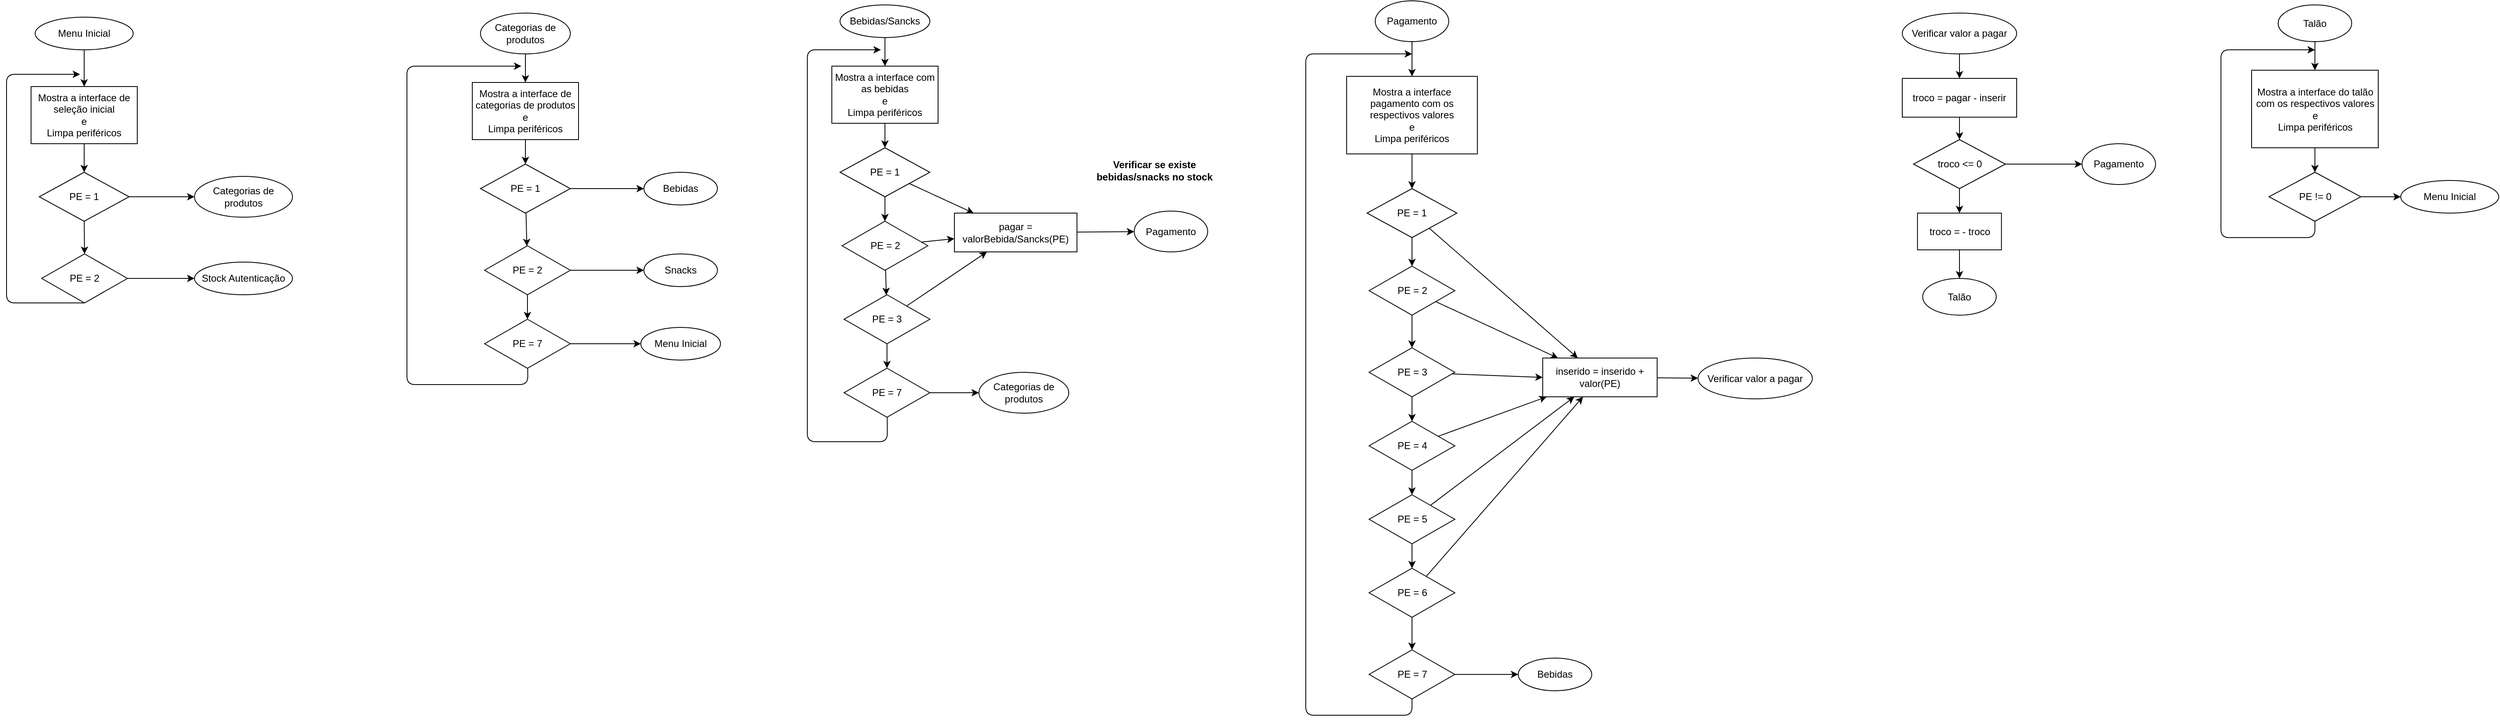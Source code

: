 <mxfile>
    <diagram id="6peCIrrQCN15-fhur6mo" name="Page-1">
        <mxGraphModel dx="549" dy="419" grid="1" gridSize="10" guides="1" tooltips="1" connect="1" arrows="1" fold="1" page="1" pageScale="1" pageWidth="850" pageHeight="1100" math="0" shadow="0">
            <root>
                <mxCell id="0"/>
                <mxCell id="1" parent="0"/>
                <mxCell id="12" style="edgeStyle=none;html=1;" edge="1" parent="1" source="5" target="6">
                    <mxGeometry relative="1" as="geometry"/>
                </mxCell>
                <mxCell id="5" value="Menu Inicial" style="ellipse;whiteSpace=wrap;html=1;" vertex="1" parent="1">
                    <mxGeometry x="365" y="20" width="120" height="40" as="geometry"/>
                </mxCell>
                <mxCell id="11" style="edgeStyle=none;html=1;" edge="1" parent="1" source="6" target="8">
                    <mxGeometry relative="1" as="geometry"/>
                </mxCell>
                <mxCell id="6" value="Mostra a interface de seleção inicial&lt;br&gt;e&lt;br&gt;Limpa periféricos" style="rounded=0;whiteSpace=wrap;html=1;" vertex="1" parent="1">
                    <mxGeometry x="360" y="105" width="130" height="70" as="geometry"/>
                </mxCell>
                <mxCell id="15" style="edgeStyle=none;html=1;entryX=0;entryY=0.5;entryDx=0;entryDy=0;" edge="1" parent="1" source="8" target="16">
                    <mxGeometry relative="1" as="geometry">
                        <mxPoint x="570" y="240" as="targetPoint"/>
                    </mxGeometry>
                </mxCell>
                <mxCell id="8" value="PE = 1" style="rhombus;whiteSpace=wrap;html=1;" vertex="1" parent="1">
                    <mxGeometry x="370" y="210" width="110" height="60" as="geometry"/>
                </mxCell>
                <mxCell id="14" style="edgeStyle=none;html=1;" edge="1" parent="1" source="9" target="17">
                    <mxGeometry relative="1" as="geometry">
                        <mxPoint x="560" y="340" as="targetPoint"/>
                    </mxGeometry>
                </mxCell>
                <mxCell id="9" value="PE = 2" style="rhombus;whiteSpace=wrap;html=1;" vertex="1" parent="1">
                    <mxGeometry x="373" y="310" width="105" height="60" as="geometry"/>
                </mxCell>
                <mxCell id="10" value="" style="endArrow=classic;html=1;entryX=0.5;entryY=0;entryDx=0;entryDy=0;exitX=0.5;exitY=1;exitDx=0;exitDy=0;" edge="1" parent="1" source="8" target="9">
                    <mxGeometry width="50" height="50" relative="1" as="geometry">
                        <mxPoint x="360" y="330" as="sourcePoint"/>
                        <mxPoint x="410" y="280" as="targetPoint"/>
                    </mxGeometry>
                </mxCell>
                <mxCell id="13" value="" style="endArrow=classic;html=1;exitX=0.5;exitY=1;exitDx=0;exitDy=0;" edge="1" parent="1" source="9">
                    <mxGeometry width="50" height="50" relative="1" as="geometry">
                        <mxPoint x="270" y="330" as="sourcePoint"/>
                        <mxPoint x="420" y="90" as="targetPoint"/>
                        <Array as="points">
                            <mxPoint x="330" y="370"/>
                            <mxPoint x="330" y="90"/>
                        </Array>
                    </mxGeometry>
                </mxCell>
                <mxCell id="16" value="Categorias de produtos" style="ellipse;whiteSpace=wrap;html=1;" vertex="1" parent="1">
                    <mxGeometry x="560" y="215" width="120" height="50" as="geometry"/>
                </mxCell>
                <mxCell id="17" value="Stock Autenticação" style="ellipse;whiteSpace=wrap;html=1;" vertex="1" parent="1">
                    <mxGeometry x="560" y="320" width="120" height="40" as="geometry"/>
                </mxCell>
                <mxCell id="23" style="edgeStyle=none;html=1;" edge="1" parent="1" source="18" target="19">
                    <mxGeometry relative="1" as="geometry"/>
                </mxCell>
                <mxCell id="18" value="Categorias de produtos" style="ellipse;whiteSpace=wrap;html=1;" vertex="1" parent="1">
                    <mxGeometry x="910" y="15" width="110" height="50" as="geometry"/>
                </mxCell>
                <mxCell id="24" style="edgeStyle=none;html=1;" edge="1" parent="1" source="19" target="20">
                    <mxGeometry relative="1" as="geometry"/>
                </mxCell>
                <mxCell id="19" value="Mostra a interface de categorias de produtos&lt;br&gt;e&lt;br&gt;Limpa periféricos" style="rounded=0;whiteSpace=wrap;html=1;" vertex="1" parent="1">
                    <mxGeometry x="900" y="100" width="130" height="70" as="geometry"/>
                </mxCell>
                <mxCell id="25" style="edgeStyle=none;html=1;" edge="1" parent="1" source="20" target="21">
                    <mxGeometry relative="1" as="geometry"/>
                </mxCell>
                <mxCell id="31" style="edgeStyle=none;html=1;" edge="1" parent="1" source="20" target="27">
                    <mxGeometry relative="1" as="geometry"/>
                </mxCell>
                <mxCell id="20" value="PE = 1" style="rhombus;whiteSpace=wrap;html=1;" vertex="1" parent="1">
                    <mxGeometry x="910" y="200" width="110" height="60" as="geometry"/>
                </mxCell>
                <mxCell id="26" style="edgeStyle=none;html=1;" edge="1" parent="1" source="21" target="22">
                    <mxGeometry relative="1" as="geometry"/>
                </mxCell>
                <mxCell id="32" style="edgeStyle=none;html=1;" edge="1" parent="1" source="21" target="28">
                    <mxGeometry relative="1" as="geometry"/>
                </mxCell>
                <mxCell id="21" value="PE = 2" style="rhombus;whiteSpace=wrap;html=1;" vertex="1" parent="1">
                    <mxGeometry x="915" y="300" width="105" height="60" as="geometry"/>
                </mxCell>
                <mxCell id="33" style="edgeStyle=none;html=1;entryX=0;entryY=0.5;entryDx=0;entryDy=0;" edge="1" parent="1" source="22" target="30">
                    <mxGeometry relative="1" as="geometry"/>
                </mxCell>
                <mxCell id="34" style="edgeStyle=none;html=1;" edge="1" parent="1" source="22">
                    <mxGeometry relative="1" as="geometry">
                        <mxPoint x="960" y="80" as="targetPoint"/>
                        <Array as="points">
                            <mxPoint x="968" y="470"/>
                            <mxPoint x="820" y="470"/>
                            <mxPoint x="820" y="80"/>
                        </Array>
                    </mxGeometry>
                </mxCell>
                <mxCell id="22" value="PE = 7" style="rhombus;whiteSpace=wrap;html=1;" vertex="1" parent="1">
                    <mxGeometry x="915" y="390" width="105" height="60" as="geometry"/>
                </mxCell>
                <mxCell id="27" value="Bebidas" style="ellipse;whiteSpace=wrap;html=1;" vertex="1" parent="1">
                    <mxGeometry x="1110" y="210" width="90" height="40" as="geometry"/>
                </mxCell>
                <mxCell id="28" value="Snacks" style="ellipse;whiteSpace=wrap;html=1;" vertex="1" parent="1">
                    <mxGeometry x="1110" y="310" width="90" height="40" as="geometry"/>
                </mxCell>
                <mxCell id="30" value="Menu Inicial" style="ellipse;whiteSpace=wrap;html=1;" vertex="1" parent="1">
                    <mxGeometry x="1106.25" y="400" width="97.5" height="40" as="geometry"/>
                </mxCell>
                <mxCell id="47" style="edgeStyle=none;html=1;" edge="1" parent="1" source="35" target="36">
                    <mxGeometry relative="1" as="geometry"/>
                </mxCell>
                <mxCell id="35" value="Bebidas/Sancks" style="ellipse;whiteSpace=wrap;html=1;" vertex="1" parent="1">
                    <mxGeometry x="1350" y="5" width="110" height="40" as="geometry"/>
                </mxCell>
                <mxCell id="42" style="edgeStyle=none;html=1;" edge="1" parent="1" source="36" target="37">
                    <mxGeometry relative="1" as="geometry"/>
                </mxCell>
                <mxCell id="36" value="Mostra a interface com as bebidas&lt;br&gt;e&lt;br&gt;Limpa periféricos" style="rounded=0;whiteSpace=wrap;html=1;" vertex="1" parent="1">
                    <mxGeometry x="1340" y="80" width="130" height="70" as="geometry"/>
                </mxCell>
                <mxCell id="43" style="edgeStyle=none;html=1;" edge="1" parent="1" source="37" target="38">
                    <mxGeometry relative="1" as="geometry"/>
                </mxCell>
                <mxCell id="100" style="edgeStyle=none;html=1;" edge="1" parent="1" source="37" target="99">
                    <mxGeometry relative="1" as="geometry"/>
                </mxCell>
                <mxCell id="37" value="PE = 1" style="rhombus;whiteSpace=wrap;html=1;" vertex="1" parent="1">
                    <mxGeometry x="1350" y="180" width="110" height="60" as="geometry"/>
                </mxCell>
                <mxCell id="44" style="edgeStyle=none;html=1;" edge="1" parent="1" source="38" target="39">
                    <mxGeometry relative="1" as="geometry"/>
                </mxCell>
                <mxCell id="101" style="edgeStyle=none;html=1;" edge="1" parent="1" source="38" target="99">
                    <mxGeometry relative="1" as="geometry"/>
                </mxCell>
                <mxCell id="38" value="PE = 2" style="rhombus;whiteSpace=wrap;html=1;" vertex="1" parent="1">
                    <mxGeometry x="1352.5" y="270" width="105" height="60" as="geometry"/>
                </mxCell>
                <mxCell id="45" style="edgeStyle=none;html=1;" edge="1" parent="1" source="39" target="41">
                    <mxGeometry relative="1" as="geometry"/>
                </mxCell>
                <mxCell id="102" style="edgeStyle=none;html=1;" edge="1" parent="1" source="39" target="99">
                    <mxGeometry relative="1" as="geometry"/>
                </mxCell>
                <mxCell id="39" value="PE = 3" style="rhombus;whiteSpace=wrap;html=1;" vertex="1" parent="1">
                    <mxGeometry x="1355" y="360" width="105" height="60" as="geometry"/>
                </mxCell>
                <mxCell id="46" style="edgeStyle=none;html=1;" edge="1" parent="1" source="41">
                    <mxGeometry relative="1" as="geometry">
                        <mxPoint x="1400" y="60" as="targetPoint"/>
                        <Array as="points">
                            <mxPoint x="1408" y="540"/>
                            <mxPoint x="1310" y="540"/>
                            <mxPoint x="1310" y="60"/>
                        </Array>
                    </mxGeometry>
                </mxCell>
                <mxCell id="49" style="edgeStyle=none;html=1;entryX=0;entryY=0.5;entryDx=0;entryDy=0;" edge="1" parent="1" source="41" target="48">
                    <mxGeometry relative="1" as="geometry"/>
                </mxCell>
                <mxCell id="41" value="PE = 7" style="rhombus;whiteSpace=wrap;html=1;" vertex="1" parent="1">
                    <mxGeometry x="1355" y="450" width="105" height="60" as="geometry"/>
                </mxCell>
                <mxCell id="48" value="Categorias de produtos" style="ellipse;whiteSpace=wrap;html=1;" vertex="1" parent="1">
                    <mxGeometry x="1520" y="455" width="110" height="50" as="geometry"/>
                </mxCell>
                <mxCell id="65" style="edgeStyle=none;html=1;" edge="1" parent="1" source="56" target="57">
                    <mxGeometry relative="1" as="geometry"/>
                </mxCell>
                <mxCell id="56" value="Pagamento" style="ellipse;whiteSpace=wrap;html=1;" vertex="1" parent="1">
                    <mxGeometry x="2005" width="90" height="50" as="geometry"/>
                </mxCell>
                <mxCell id="66" style="edgeStyle=none;html=1;entryX=0.5;entryY=0;entryDx=0;entryDy=0;" edge="1" parent="1" source="57" target="58">
                    <mxGeometry relative="1" as="geometry"/>
                </mxCell>
                <mxCell id="57" value="Mostra a interface pagamento com os respectivos valores&lt;br&gt;e&lt;br&gt;Limpa periféricos" style="rounded=0;whiteSpace=wrap;html=1;" vertex="1" parent="1">
                    <mxGeometry x="1970" y="92.5" width="160" height="95" as="geometry"/>
                </mxCell>
                <mxCell id="67" style="edgeStyle=none;html=1;" edge="1" parent="1" source="58" target="59">
                    <mxGeometry relative="1" as="geometry"/>
                </mxCell>
                <mxCell id="92" style="edgeStyle=none;html=1;" edge="1" parent="1" source="58" target="90">
                    <mxGeometry relative="1" as="geometry"/>
                </mxCell>
                <mxCell id="58" value="PE = 1" style="rhombus;whiteSpace=wrap;html=1;" vertex="1" parent="1">
                    <mxGeometry x="1995" y="230" width="110" height="60" as="geometry"/>
                </mxCell>
                <mxCell id="68" style="edgeStyle=none;html=1;" edge="1" parent="1" source="59" target="60">
                    <mxGeometry relative="1" as="geometry"/>
                </mxCell>
                <mxCell id="93" style="edgeStyle=none;html=1;" edge="1" parent="1" source="59" target="90">
                    <mxGeometry relative="1" as="geometry"/>
                </mxCell>
                <mxCell id="59" value="PE = 2" style="rhombus;whiteSpace=wrap;html=1;" vertex="1" parent="1">
                    <mxGeometry x="1997.5" y="325" width="105" height="60" as="geometry"/>
                </mxCell>
                <mxCell id="69" style="edgeStyle=none;html=1;" edge="1" parent="1" source="60" target="61">
                    <mxGeometry relative="1" as="geometry"/>
                </mxCell>
                <mxCell id="94" style="edgeStyle=none;html=1;entryX=0;entryY=0.5;entryDx=0;entryDy=0;" edge="1" parent="1" source="60" target="90">
                    <mxGeometry relative="1" as="geometry"/>
                </mxCell>
                <mxCell id="60" value="PE = 3" style="rhombus;whiteSpace=wrap;html=1;" vertex="1" parent="1">
                    <mxGeometry x="1997.5" y="425" width="105" height="60" as="geometry"/>
                </mxCell>
                <mxCell id="70" style="edgeStyle=none;html=1;" edge="1" parent="1" source="61" target="62">
                    <mxGeometry relative="1" as="geometry"/>
                </mxCell>
                <mxCell id="95" style="edgeStyle=none;html=1;" edge="1" parent="1" source="61" target="90">
                    <mxGeometry relative="1" as="geometry"/>
                </mxCell>
                <mxCell id="61" value="PE = 4" style="rhombus;whiteSpace=wrap;html=1;" vertex="1" parent="1">
                    <mxGeometry x="1997.5" y="515" width="105" height="60" as="geometry"/>
                </mxCell>
                <mxCell id="71" style="edgeStyle=none;html=1;" edge="1" parent="1" source="62" target="63">
                    <mxGeometry relative="1" as="geometry"/>
                </mxCell>
                <mxCell id="96" style="edgeStyle=none;html=1;" edge="1" parent="1" source="62" target="90">
                    <mxGeometry relative="1" as="geometry"/>
                </mxCell>
                <mxCell id="62" value="PE = 5" style="rhombus;whiteSpace=wrap;html=1;" vertex="1" parent="1">
                    <mxGeometry x="1997.5" y="605" width="105" height="60" as="geometry"/>
                </mxCell>
                <mxCell id="72" style="edgeStyle=none;html=1;entryX=0.5;entryY=0;entryDx=0;entryDy=0;" edge="1" parent="1" source="63" target="64">
                    <mxGeometry relative="1" as="geometry"/>
                </mxCell>
                <mxCell id="97" style="edgeStyle=none;html=1;" edge="1" parent="1" source="63" target="90">
                    <mxGeometry relative="1" as="geometry"/>
                </mxCell>
                <mxCell id="63" value="PE = 6" style="rhombus;whiteSpace=wrap;html=1;" vertex="1" parent="1">
                    <mxGeometry x="1997.5" y="695" width="105" height="60" as="geometry"/>
                </mxCell>
                <mxCell id="82" style="edgeStyle=none;html=1;entryX=0;entryY=0.5;entryDx=0;entryDy=0;" edge="1" parent="1" source="64" target="81">
                    <mxGeometry relative="1" as="geometry"/>
                </mxCell>
                <mxCell id="83" style="edgeStyle=none;html=1;" edge="1" parent="1" source="64">
                    <mxGeometry relative="1" as="geometry">
                        <mxPoint x="2050" y="65" as="targetPoint"/>
                        <Array as="points">
                            <mxPoint x="2050" y="875"/>
                            <mxPoint x="1920" y="875"/>
                            <mxPoint x="1920" y="65"/>
                        </Array>
                    </mxGeometry>
                </mxCell>
                <mxCell id="64" value="PE = 7" style="rhombus;whiteSpace=wrap;html=1;" vertex="1" parent="1">
                    <mxGeometry x="1997.5" y="795" width="105" height="60" as="geometry"/>
                </mxCell>
                <mxCell id="75" value="Verificar valor a pagar" style="ellipse;whiteSpace=wrap;html=1;" vertex="1" parent="1">
                    <mxGeometry x="2400" y="437.5" width="140" height="50" as="geometry"/>
                </mxCell>
                <mxCell id="81" value="Bebidas" style="ellipse;whiteSpace=wrap;html=1;" vertex="1" parent="1">
                    <mxGeometry x="2180" y="805" width="90" height="40" as="geometry"/>
                </mxCell>
                <mxCell id="91" style="edgeStyle=none;html=1;" edge="1" parent="1" source="90" target="75">
                    <mxGeometry relative="1" as="geometry"/>
                </mxCell>
                <mxCell id="90" value="inserido = inserido + valor(PE)" style="rounded=0;whiteSpace=wrap;html=1;" vertex="1" parent="1">
                    <mxGeometry x="2210" y="437.5" width="140" height="47.5" as="geometry"/>
                </mxCell>
                <mxCell id="111" style="edgeStyle=none;html=1;" edge="1" parent="1" source="98" target="109">
                    <mxGeometry relative="1" as="geometry"/>
                </mxCell>
                <mxCell id="98" value="Verificar valor a pagar" style="ellipse;whiteSpace=wrap;html=1;" vertex="1" parent="1">
                    <mxGeometry x="2650" y="15" width="140" height="50" as="geometry"/>
                </mxCell>
                <mxCell id="104" style="edgeStyle=none;html=1;" edge="1" parent="1" source="99" target="103">
                    <mxGeometry relative="1" as="geometry"/>
                </mxCell>
                <mxCell id="99" value="pagar = valorBebida/Sancks(PE)" style="rounded=0;whiteSpace=wrap;html=1;" vertex="1" parent="1">
                    <mxGeometry x="1490" y="260" width="150" height="47.5" as="geometry"/>
                </mxCell>
                <mxCell id="103" value="Pagamento" style="ellipse;whiteSpace=wrap;html=1;" vertex="1" parent="1">
                    <mxGeometry x="1710" y="257.5" width="90" height="50" as="geometry"/>
                </mxCell>
                <mxCell id="113" style="edgeStyle=none;html=1;entryX=0.5;entryY=0;entryDx=0;entryDy=0;" edge="1" parent="1" source="105" target="110">
                    <mxGeometry relative="1" as="geometry"/>
                </mxCell>
                <mxCell id="115" style="edgeStyle=none;html=1;" edge="1" parent="1" source="105" target="107">
                    <mxGeometry relative="1" as="geometry"/>
                </mxCell>
                <mxCell id="105" value="troco &amp;lt;= 0" style="rhombus;whiteSpace=wrap;html=1;" vertex="1" parent="1">
                    <mxGeometry x="2663.75" y="170" width="112.5" height="60" as="geometry"/>
                </mxCell>
                <mxCell id="107" value="Pagamento" style="ellipse;whiteSpace=wrap;html=1;" vertex="1" parent="1">
                    <mxGeometry x="2870" y="175" width="90" height="50" as="geometry"/>
                </mxCell>
                <mxCell id="108" value="Talão" style="ellipse;whiteSpace=wrap;html=1;" vertex="1" parent="1">
                    <mxGeometry x="2675" y="340" width="90" height="45" as="geometry"/>
                </mxCell>
                <mxCell id="112" style="edgeStyle=none;html=1;" edge="1" parent="1" source="109" target="105">
                    <mxGeometry relative="1" as="geometry"/>
                </mxCell>
                <mxCell id="109" value="troco = pagar - inserir" style="rounded=0;whiteSpace=wrap;html=1;" vertex="1" parent="1">
                    <mxGeometry x="2650" y="95" width="140" height="47.5" as="geometry"/>
                </mxCell>
                <mxCell id="114" style="edgeStyle=none;html=1;entryX=0.5;entryY=0;entryDx=0;entryDy=0;" edge="1" parent="1" source="110" target="108">
                    <mxGeometry relative="1" as="geometry"/>
                </mxCell>
                <mxCell id="110" value="troco = - troco" style="rounded=0;whiteSpace=wrap;html=1;" vertex="1" parent="1">
                    <mxGeometry x="2668.62" y="260" width="102.75" height="45" as="geometry"/>
                </mxCell>
                <mxCell id="120" style="edgeStyle=none;html=1;" edge="1" parent="1" source="116" target="117">
                    <mxGeometry relative="1" as="geometry"/>
                </mxCell>
                <mxCell id="116" value="Talão" style="ellipse;whiteSpace=wrap;html=1;" vertex="1" parent="1">
                    <mxGeometry x="3110" y="5" width="90" height="45" as="geometry"/>
                </mxCell>
                <mxCell id="119" style="edgeStyle=none;html=1;" edge="1" parent="1" source="117" target="118">
                    <mxGeometry relative="1" as="geometry"/>
                </mxCell>
                <mxCell id="117" value="Mostra a interface do talão com os respectivos valores&lt;br&gt;e&lt;br&gt;Limpa periféricos" style="rounded=0;whiteSpace=wrap;html=1;" vertex="1" parent="1">
                    <mxGeometry x="3077.5" y="85" width="155" height="95" as="geometry"/>
                </mxCell>
                <mxCell id="121" style="edgeStyle=none;html=1;" edge="1" parent="1" source="118">
                    <mxGeometry relative="1" as="geometry">
                        <mxPoint x="3155" y="60" as="targetPoint"/>
                        <Array as="points">
                            <mxPoint x="3155" y="290"/>
                            <mxPoint x="3040" y="290"/>
                            <mxPoint x="3040" y="60"/>
                        </Array>
                    </mxGeometry>
                </mxCell>
                <mxCell id="123" style="edgeStyle=none;html=1;entryX=0;entryY=0.5;entryDx=0;entryDy=0;" edge="1" parent="1" source="118" target="122">
                    <mxGeometry relative="1" as="geometry"/>
                </mxCell>
                <mxCell id="118" value="PE != 0" style="rhombus;whiteSpace=wrap;html=1;" vertex="1" parent="1">
                    <mxGeometry x="3098.75" y="210" width="112.5" height="60" as="geometry"/>
                </mxCell>
                <mxCell id="122" value="Menu Inicial" style="ellipse;whiteSpace=wrap;html=1;" vertex="1" parent="1">
                    <mxGeometry x="3260" y="220" width="120" height="40" as="geometry"/>
                </mxCell>
                <mxCell id="124" value="&lt;b&gt;Verificar se existe bebidas/snacks no stock&lt;/b&gt;" style="text;html=1;strokeColor=none;fillColor=none;align=center;verticalAlign=middle;whiteSpace=wrap;rounded=0;" vertex="1" parent="1">
                    <mxGeometry x="1660" y="187.5" width="150" height="40" as="geometry"/>
                </mxCell>
            </root>
        </mxGraphModel>
    </diagram>
</mxfile>